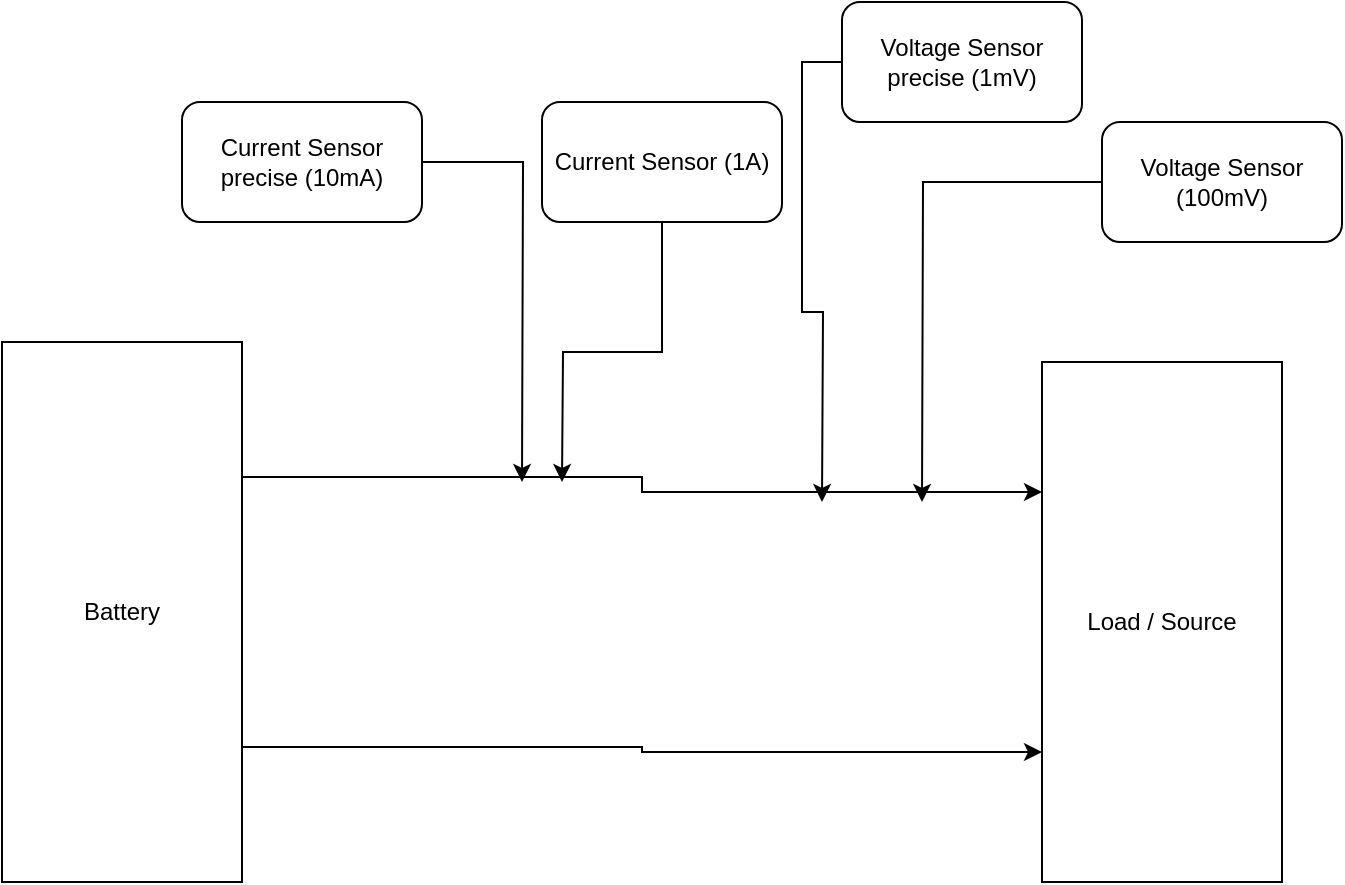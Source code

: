 <mxfile version="24.2.2" type="google">
  <diagram name="Seite-1" id="AYKUNwrcssRPMjw7vjmA">
    <mxGraphModel grid="1" page="1" gridSize="10" guides="1" tooltips="1" connect="1" arrows="1" fold="1" pageScale="1" pageWidth="1169" pageHeight="827" math="0" shadow="0">
      <root>
        <mxCell id="0" />
        <mxCell id="1" parent="0" />
        <mxCell id="bwKOdq43fQvSFr8N1AC5-4" style="edgeStyle=orthogonalEdgeStyle;rounded=0;orthogonalLoop=1;jettySize=auto;html=1;exitX=1;exitY=0.25;exitDx=0;exitDy=0;entryX=0;entryY=0.25;entryDx=0;entryDy=0;" edge="1" parent="1" source="bwKOdq43fQvSFr8N1AC5-1" target="bwKOdq43fQvSFr8N1AC5-3">
          <mxGeometry relative="1" as="geometry" />
        </mxCell>
        <mxCell id="bwKOdq43fQvSFr8N1AC5-5" style="edgeStyle=orthogonalEdgeStyle;rounded=0;orthogonalLoop=1;jettySize=auto;html=1;exitX=1;exitY=0.75;exitDx=0;exitDy=0;entryX=0;entryY=0.75;entryDx=0;entryDy=0;" edge="1" parent="1" source="bwKOdq43fQvSFr8N1AC5-1" target="bwKOdq43fQvSFr8N1AC5-3">
          <mxGeometry relative="1" as="geometry" />
        </mxCell>
        <mxCell id="bwKOdq43fQvSFr8N1AC5-1" value="Battery" style="rounded=0;whiteSpace=wrap;html=1;" vertex="1" parent="1">
          <mxGeometry x="170" y="180" width="120" height="270" as="geometry" />
        </mxCell>
        <mxCell id="bwKOdq43fQvSFr8N1AC5-6" style="edgeStyle=orthogonalEdgeStyle;rounded=0;orthogonalLoop=1;jettySize=auto;html=1;" edge="1" parent="1" source="bwKOdq43fQvSFr8N1AC5-2">
          <mxGeometry relative="1" as="geometry">
            <mxPoint x="430" y="250" as="targetPoint" />
          </mxGeometry>
        </mxCell>
        <mxCell id="bwKOdq43fQvSFr8N1AC5-2" value="Current Sensor precise (10mA)" style="rounded=1;whiteSpace=wrap;html=1;" vertex="1" parent="1">
          <mxGeometry x="260" y="60" width="120" height="60" as="geometry" />
        </mxCell>
        <mxCell id="bwKOdq43fQvSFr8N1AC5-3" value="Load / Source" style="rounded=0;whiteSpace=wrap;html=1;" vertex="1" parent="1">
          <mxGeometry x="690" y="190" width="120" height="260" as="geometry" />
        </mxCell>
        <mxCell id="bwKOdq43fQvSFr8N1AC5-8" style="edgeStyle=orthogonalEdgeStyle;rounded=0;orthogonalLoop=1;jettySize=auto;html=1;" edge="1" parent="1" source="bwKOdq43fQvSFr8N1AC5-7">
          <mxGeometry relative="1" as="geometry">
            <mxPoint x="450" y="250" as="targetPoint" />
          </mxGeometry>
        </mxCell>
        <mxCell id="bwKOdq43fQvSFr8N1AC5-7" value="Current Sensor (1A)" style="rounded=1;whiteSpace=wrap;html=1;" vertex="1" parent="1">
          <mxGeometry x="440" y="60" width="120" height="60" as="geometry" />
        </mxCell>
        <mxCell id="bwKOdq43fQvSFr8N1AC5-12" style="edgeStyle=orthogonalEdgeStyle;rounded=0;orthogonalLoop=1;jettySize=auto;html=1;" edge="1" parent="1" source="bwKOdq43fQvSFr8N1AC5-9">
          <mxGeometry relative="1" as="geometry">
            <mxPoint x="580" y="260" as="targetPoint" />
          </mxGeometry>
        </mxCell>
        <mxCell id="bwKOdq43fQvSFr8N1AC5-9" value="Voltage Sensor precise (1mV)" style="rounded=1;whiteSpace=wrap;html=1;" vertex="1" parent="1">
          <mxGeometry x="590" y="10" width="120" height="60" as="geometry" />
        </mxCell>
        <mxCell id="bwKOdq43fQvSFr8N1AC5-11" style="edgeStyle=orthogonalEdgeStyle;rounded=0;orthogonalLoop=1;jettySize=auto;html=1;" edge="1" parent="1" source="bwKOdq43fQvSFr8N1AC5-10">
          <mxGeometry relative="1" as="geometry">
            <mxPoint x="630" y="260" as="targetPoint" />
          </mxGeometry>
        </mxCell>
        <mxCell id="bwKOdq43fQvSFr8N1AC5-10" value="Voltage Sensor (100&lt;span style=&quot;background-color: initial;&quot;&gt;mV)&lt;/span&gt;" style="rounded=1;whiteSpace=wrap;html=1;" vertex="1" parent="1">
          <mxGeometry x="720" y="70" width="120" height="60" as="geometry" />
        </mxCell>
      </root>
    </mxGraphModel>
  </diagram>
</mxfile>
